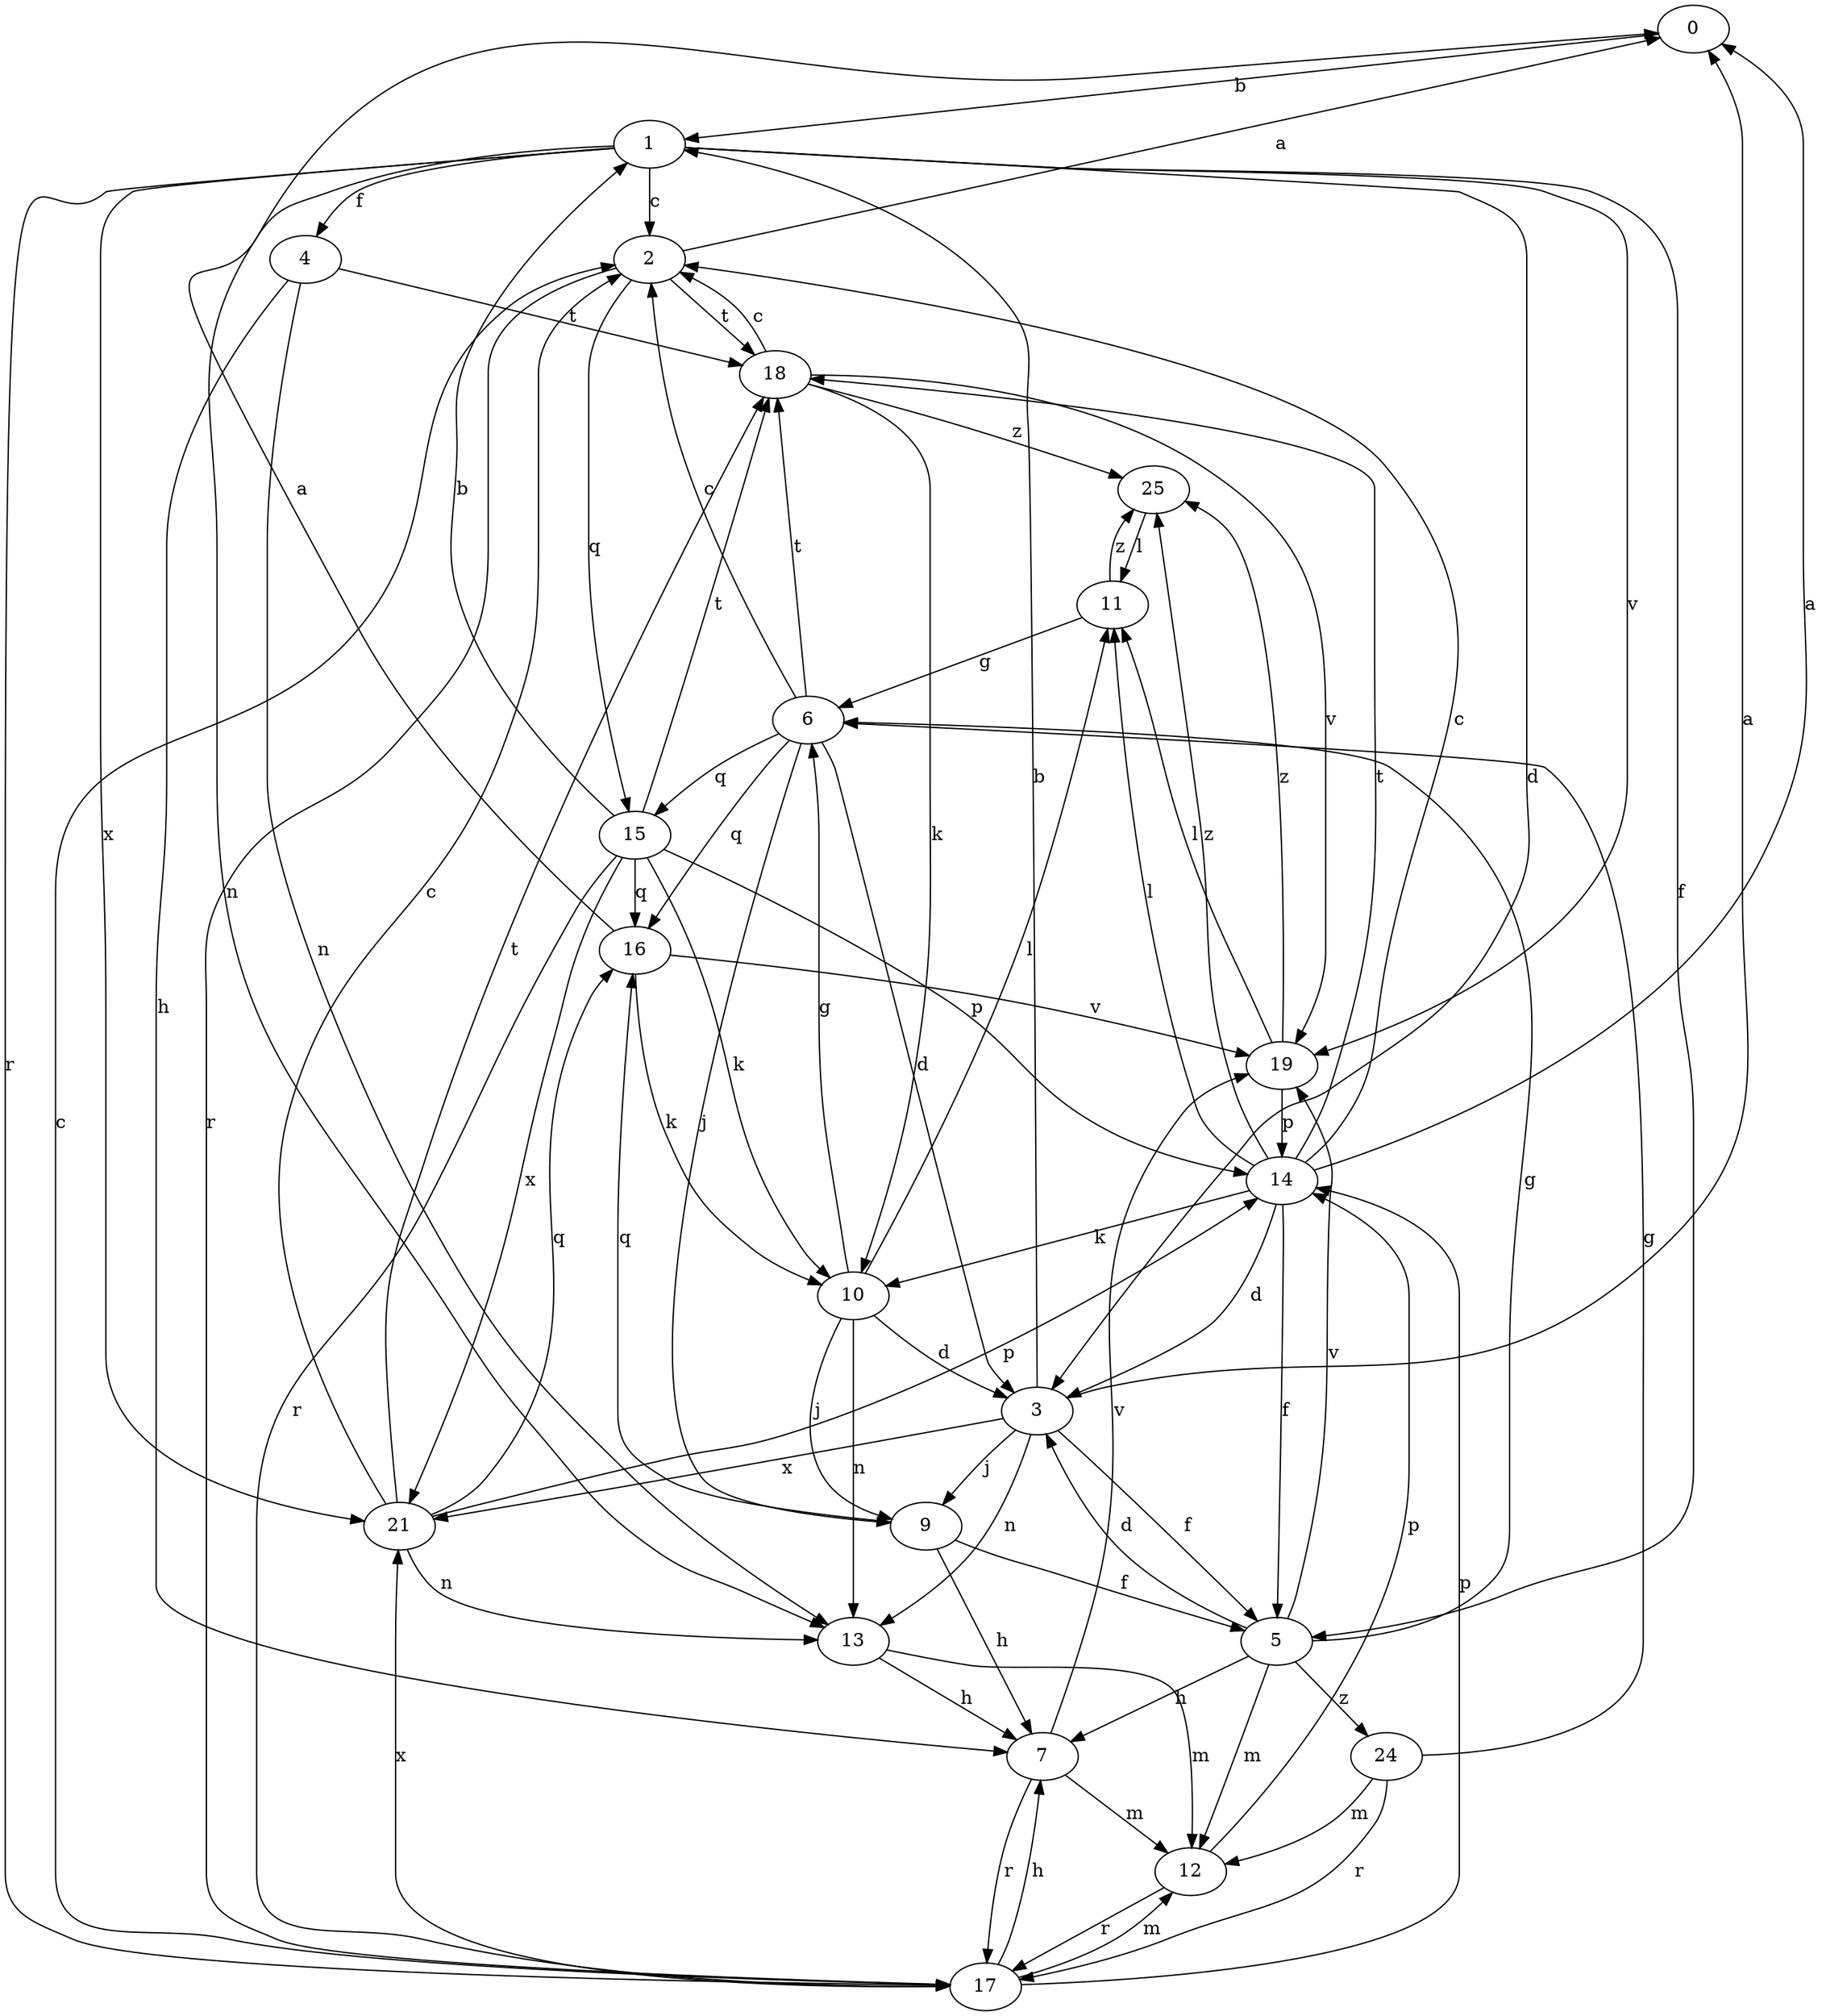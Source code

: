 strict digraph  {
0;
1;
2;
3;
4;
5;
6;
7;
9;
10;
11;
12;
13;
14;
15;
16;
17;
18;
19;
21;
24;
25;
0 -> 1  [label=b];
1 -> 2  [label=c];
1 -> 3  [label=d];
1 -> 4  [label=f];
1 -> 5  [label=f];
1 -> 13  [label=n];
1 -> 17  [label=r];
1 -> 19  [label=v];
1 -> 21  [label=x];
2 -> 0  [label=a];
2 -> 15  [label=q];
2 -> 17  [label=r];
2 -> 18  [label=t];
3 -> 0  [label=a];
3 -> 1  [label=b];
3 -> 5  [label=f];
3 -> 9  [label=j];
3 -> 13  [label=n];
3 -> 21  [label=x];
4 -> 7  [label=h];
4 -> 13  [label=n];
4 -> 18  [label=t];
5 -> 3  [label=d];
5 -> 6  [label=g];
5 -> 7  [label=h];
5 -> 12  [label=m];
5 -> 19  [label=v];
5 -> 24  [label=z];
6 -> 2  [label=c];
6 -> 3  [label=d];
6 -> 9  [label=j];
6 -> 15  [label=q];
6 -> 16  [label=q];
6 -> 18  [label=t];
7 -> 12  [label=m];
7 -> 17  [label=r];
7 -> 19  [label=v];
9 -> 5  [label=f];
9 -> 7  [label=h];
9 -> 16  [label=q];
10 -> 3  [label=d];
10 -> 6  [label=g];
10 -> 9  [label=j];
10 -> 11  [label=l];
10 -> 13  [label=n];
11 -> 6  [label=g];
11 -> 25  [label=z];
12 -> 14  [label=p];
12 -> 17  [label=r];
13 -> 7  [label=h];
13 -> 12  [label=m];
14 -> 0  [label=a];
14 -> 2  [label=c];
14 -> 3  [label=d];
14 -> 5  [label=f];
14 -> 10  [label=k];
14 -> 11  [label=l];
14 -> 18  [label=t];
14 -> 25  [label=z];
15 -> 1  [label=b];
15 -> 10  [label=k];
15 -> 14  [label=p];
15 -> 16  [label=q];
15 -> 17  [label=r];
15 -> 18  [label=t];
15 -> 21  [label=x];
16 -> 0  [label=a];
16 -> 10  [label=k];
16 -> 19  [label=v];
17 -> 2  [label=c];
17 -> 7  [label=h];
17 -> 12  [label=m];
17 -> 14  [label=p];
17 -> 21  [label=x];
18 -> 2  [label=c];
18 -> 10  [label=k];
18 -> 19  [label=v];
18 -> 25  [label=z];
19 -> 11  [label=l];
19 -> 14  [label=p];
19 -> 25  [label=z];
21 -> 2  [label=c];
21 -> 13  [label=n];
21 -> 14  [label=p];
21 -> 16  [label=q];
21 -> 18  [label=t];
24 -> 6  [label=g];
24 -> 12  [label=m];
24 -> 17  [label=r];
25 -> 11  [label=l];
}
